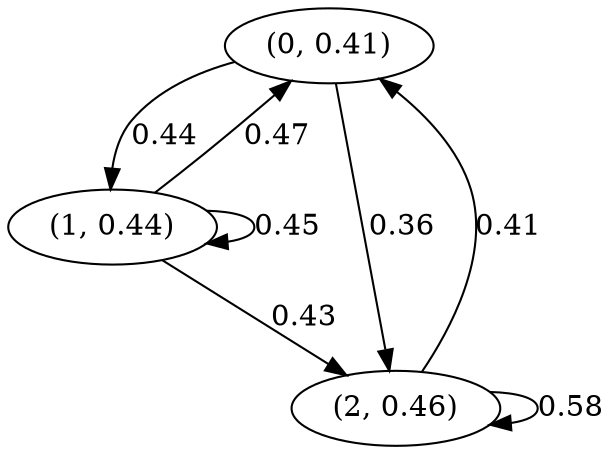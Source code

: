 digraph {
    0 [ label = "(0, 0.41)" ]
    1 [ label = "(1, 0.44)" ]
    2 [ label = "(2, 0.46)" ]
    1 -> 1 [ label = "0.45" ]
    2 -> 2 [ label = "0.58" ]
    1 -> 0 [ label = "0.47" ]
    2 -> 0 [ label = "0.41" ]
    0 -> 1 [ label = "0.44" ]
    0 -> 2 [ label = "0.36" ]
    1 -> 2 [ label = "0.43" ]
}

